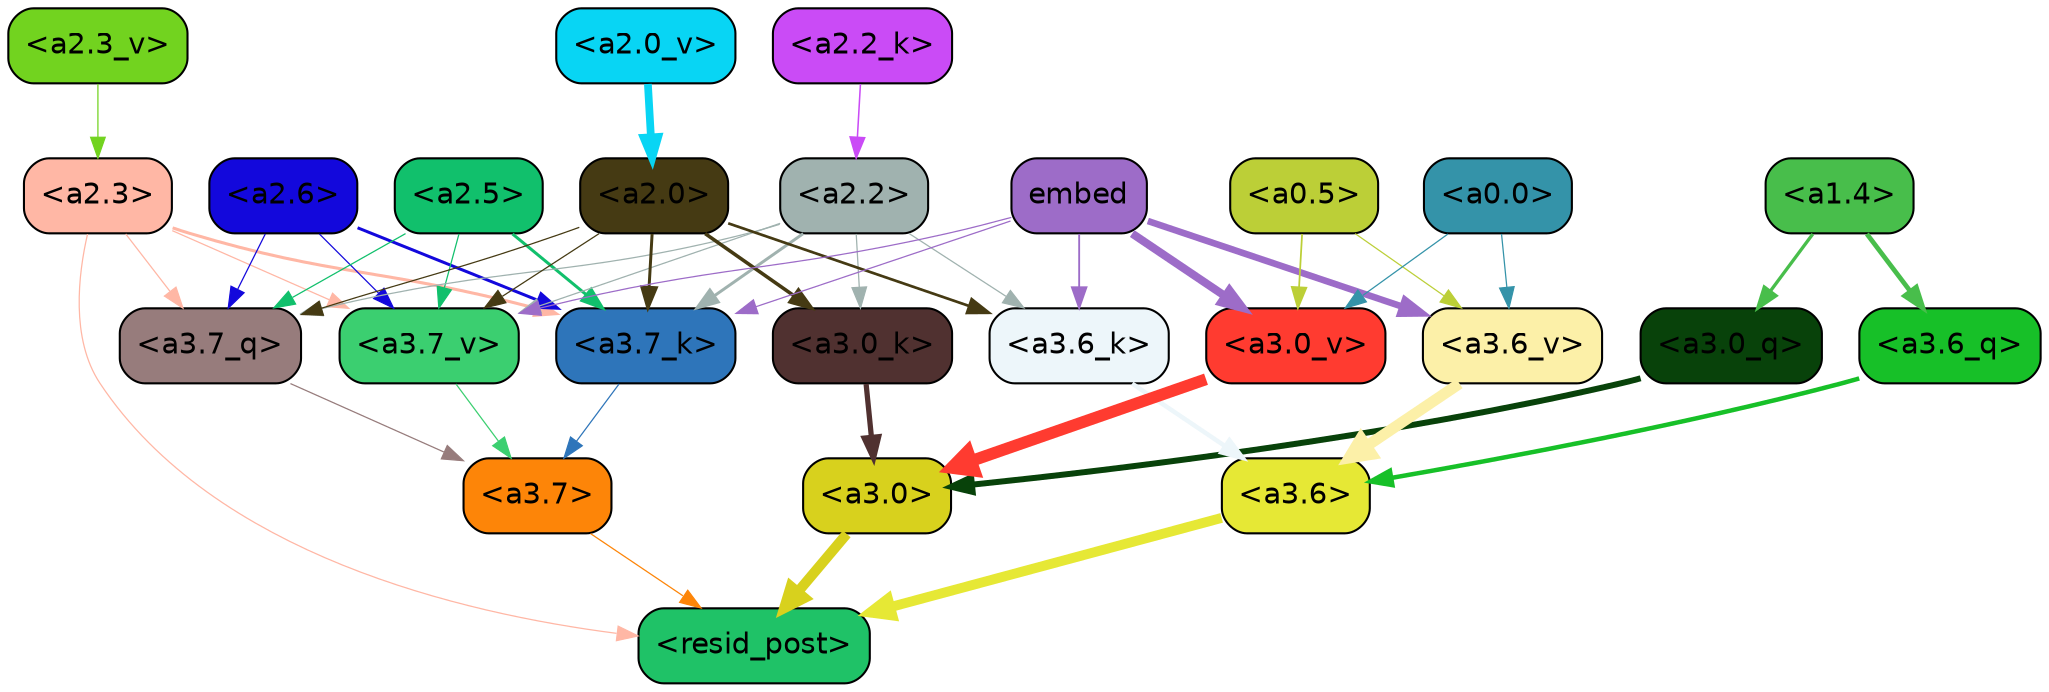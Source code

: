 strict digraph "" {
	graph [bgcolor=transparent,
		layout=dot,
		overlap=false,
		splines=true
	];
	"<a3.7>"	[color=black,
		fillcolor="#fd8508",
		fontname=Helvetica,
		shape=box,
		style="filled, rounded"];
	"<resid_post>"	[color=black,
		fillcolor="#1fc267",
		fontname=Helvetica,
		shape=box,
		style="filled, rounded"];
	"<a3.7>" -> "<resid_post>"	[color="#fd8508",
		penwidth=0.6];
	"<a3.6>"	[color=black,
		fillcolor="#e6e835",
		fontname=Helvetica,
		shape=box,
		style="filled, rounded"];
	"<a3.6>" -> "<resid_post>"	[color="#e6e835",
		penwidth=4.746312499046326];
	"<a3.0>"	[color=black,
		fillcolor="#d8d11d",
		fontname=Helvetica,
		shape=box,
		style="filled, rounded"];
	"<a3.0>" -> "<resid_post>"	[color="#d8d11d",
		penwidth=4.896343111991882];
	"<a2.3>"	[color=black,
		fillcolor="#ffb7a5",
		fontname=Helvetica,
		shape=box,
		style="filled, rounded"];
	"<a2.3>" -> "<resid_post>"	[color="#ffb7a5",
		penwidth=0.6];
	"<a3.7_q>"	[color=black,
		fillcolor="#977c7c",
		fontname=Helvetica,
		shape=box,
		style="filled, rounded"];
	"<a2.3>" -> "<a3.7_q>"	[color="#ffb7a5",
		penwidth=0.6];
	"<a3.7_k>"	[color=black,
		fillcolor="#2e75ba",
		fontname=Helvetica,
		shape=box,
		style="filled, rounded"];
	"<a2.3>" -> "<a3.7_k>"	[color="#ffb7a5",
		penwidth=1.467104621231556];
	"<a3.7_v>"	[color=black,
		fillcolor="#3bcf70",
		fontname=Helvetica,
		shape=box,
		style="filled, rounded"];
	"<a2.3>" -> "<a3.7_v>"	[color="#ffb7a5",
		penwidth=0.6];
	"<a3.7_q>" -> "<a3.7>"	[color="#977c7c",
		penwidth=0.6];
	"<a3.6_q>"	[color=black,
		fillcolor="#17c028",
		fontname=Helvetica,
		shape=box,
		style="filled, rounded"];
	"<a3.6_q>" -> "<a3.6>"	[color="#17c028",
		penwidth=2.160832464694977];
	"<a3.0_q>"	[color=black,
		fillcolor="#08420a",
		fontname=Helvetica,
		shape=box,
		style="filled, rounded"];
	"<a3.0_q>" -> "<a3.0>"	[color="#08420a",
		penwidth=2.870753765106201];
	"<a3.7_k>" -> "<a3.7>"	[color="#2e75ba",
		penwidth=0.6];
	"<a3.6_k>"	[color=black,
		fillcolor="#edf6fa",
		fontname=Helvetica,
		shape=box,
		style="filled, rounded"];
	"<a3.6_k>" -> "<a3.6>"	[color="#edf6fa",
		penwidth=2.13908451795578];
	"<a3.0_k>"	[color=black,
		fillcolor="#503130",
		fontname=Helvetica,
		shape=box,
		style="filled, rounded"];
	"<a3.0_k>" -> "<a3.0>"	[color="#503130",
		penwidth=2.520303964614868];
	"<a3.7_v>" -> "<a3.7>"	[color="#3bcf70",
		penwidth=0.6];
	"<a3.6_v>"	[color=black,
		fillcolor="#fcf0a8",
		fontname=Helvetica,
		shape=box,
		style="filled, rounded"];
	"<a3.6_v>" -> "<a3.6>"	[color="#fcf0a8",
		penwidth=5.297133803367615];
	"<a3.0_v>"	[color=black,
		fillcolor="#ff3b30",
		fontname=Helvetica,
		shape=box,
		style="filled, rounded"];
	"<a3.0_v>" -> "<a3.0>"	[color="#ff3b30",
		penwidth=5.680712580680847];
	"<a2.6>"	[color=black,
		fillcolor="#1308dc",
		fontname=Helvetica,
		shape=box,
		style="filled, rounded"];
	"<a2.6>" -> "<a3.7_q>"	[color="#1308dc",
		penwidth=0.6];
	"<a2.6>" -> "<a3.7_k>"	[color="#1308dc",
		penwidth=1.4453159049153328];
	"<a2.6>" -> "<a3.7_v>"	[color="#1308dc",
		penwidth=0.6];
	"<a2.5>"	[color=black,
		fillcolor="#11c06c",
		fontname=Helvetica,
		shape=box,
		style="filled, rounded"];
	"<a2.5>" -> "<a3.7_q>"	[color="#11c06c",
		penwidth=0.6];
	"<a2.5>" -> "<a3.7_k>"	[color="#11c06c",
		penwidth=1.4526091292500496];
	"<a2.5>" -> "<a3.7_v>"	[color="#11c06c",
		penwidth=0.6];
	"<a2.2>"	[color=black,
		fillcolor="#a0b2af",
		fontname=Helvetica,
		shape=box,
		style="filled, rounded"];
	"<a2.2>" -> "<a3.7_q>"	[color="#a0b2af",
		penwidth=0.6];
	"<a2.2>" -> "<a3.7_k>"	[color="#a0b2af",
		penwidth=1.4310357049107552];
	"<a2.2>" -> "<a3.6_k>"	[color="#a0b2af",
		penwidth=0.6];
	"<a2.2>" -> "<a3.0_k>"	[color="#a0b2af",
		penwidth=0.6];
	"<a2.2>" -> "<a3.7_v>"	[color="#a0b2af",
		penwidth=0.6];
	"<a2.0>"	[color=black,
		fillcolor="#453a13",
		fontname=Helvetica,
		shape=box,
		style="filled, rounded"];
	"<a2.0>" -> "<a3.7_q>"	[color="#453a13",
		penwidth=0.6];
	"<a2.0>" -> "<a3.7_k>"	[color="#453a13",
		penwidth=1.4314699843525887];
	"<a2.0>" -> "<a3.6_k>"	[color="#453a13",
		penwidth=1.2950235605239868];
	"<a2.0>" -> "<a3.0_k>"	[color="#453a13",
		penwidth=1.712992787361145];
	"<a2.0>" -> "<a3.7_v>"	[color="#453a13",
		penwidth=0.6];
	"<a1.4>"	[color=black,
		fillcolor="#48be4b",
		fontname=Helvetica,
		shape=box,
		style="filled, rounded"];
	"<a1.4>" -> "<a3.6_q>"	[color="#48be4b",
		penwidth=2.2719132900238037];
	"<a1.4>" -> "<a3.0_q>"	[color="#48be4b",
		penwidth=1.5932877659797668];
	embed	[color=black,
		fillcolor="#9d6cc8",
		fontname=Helvetica,
		shape=box,
		style="filled, rounded"];
	embed -> "<a3.7_k>"	[color="#9d6cc8",
		penwidth=0.6];
	embed -> "<a3.6_k>"	[color="#9d6cc8",
		penwidth=0.891706109046936];
	embed -> "<a3.7_v>"	[color="#9d6cc8",
		penwidth=0.6];
	embed -> "<a3.6_v>"	[color="#9d6cc8",
		penwidth=3.1766927242279053];
	embed -> "<a3.0_v>"	[color="#9d6cc8",
		penwidth=3.9005755856633186];
	"<a0.5>"	[color=black,
		fillcolor="#bccf37",
		fontname=Helvetica,
		shape=box,
		style="filled, rounded"];
	"<a0.5>" -> "<a3.6_v>"	[color="#bccf37",
		penwidth=0.6];
	"<a0.5>" -> "<a3.0_v>"	[color="#bccf37",
		penwidth=0.8493617177009583];
	"<a0.0>"	[color=black,
		fillcolor="#3493a9",
		fontname=Helvetica,
		shape=box,
		style="filled, rounded"];
	"<a0.0>" -> "<a3.6_v>"	[color="#3493a9",
		penwidth=0.6];
	"<a0.0>" -> "<a3.0_v>"	[color="#3493a9",
		penwidth=0.6];
	"<a2.2_k>"	[color=black,
		fillcolor="#ca4bf6",
		fontname=Helvetica,
		shape=box,
		style="filled, rounded"];
	"<a2.2_k>" -> "<a2.2>"	[color="#ca4bf6",
		penwidth=0.7399393804371357];
	"<a2.3_v>"	[color=black,
		fillcolor="#72d31f",
		fontname=Helvetica,
		shape=box,
		style="filled, rounded"];
	"<a2.3_v>" -> "<a2.3>"	[color="#72d31f",
		penwidth=0.6];
	"<a2.0_v>"	[color=black,
		fillcolor="#08d5f4",
		fontname=Helvetica,
		shape=box,
		style="filled, rounded"];
	"<a2.0_v>" -> "<a2.0>"	[color="#08d5f4",
		penwidth=3.7102378383278847];
}
